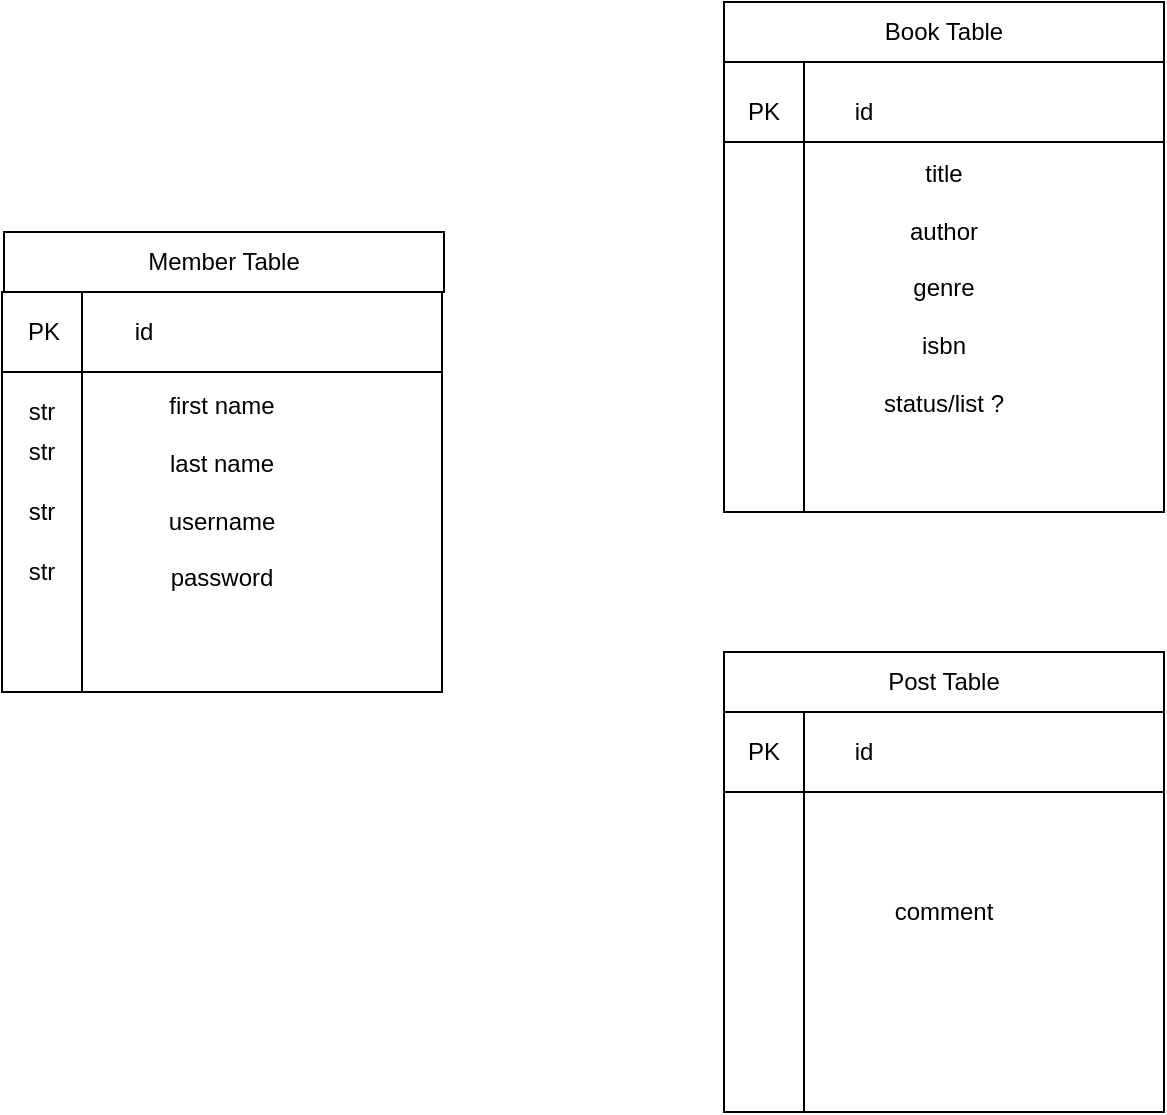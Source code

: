 <mxfile version="13.10.0" type="embed">
    <diagram id="e7cXwH6r_yYMy_7RqmJk" name="Page-1">
        <mxGraphModel dx="943" dy="708" grid="1" gridSize="10" guides="1" tooltips="1" connect="1" arrows="1" fold="1" page="1" pageScale="1" pageWidth="850" pageHeight="1100" math="0" shadow="0">
            <root>
                <mxCell id="0"/>
                <mxCell id="1" parent="0"/>
                <mxCell id="6YbCgSacSCpo9KkrC0tL-1" value="first name&lt;br&gt;&lt;br&gt;last name&lt;br&gt;&lt;br&gt;username&lt;br&gt;&lt;br&gt;password" style="shape=internalStorage;whiteSpace=wrap;html=1;backgroundOutline=1;dx=40;dy=40;" parent="1" vertex="1">
                    <mxGeometry x="79" y="200" width="220" height="200" as="geometry"/>
                </mxCell>
                <mxCell id="6YbCgSacSCpo9KkrC0tL-2" value="Member Table" style="rounded=0;whiteSpace=wrap;html=1;" parent="1" vertex="1">
                    <mxGeometry x="80" y="170" width="220" height="30" as="geometry"/>
                </mxCell>
                <mxCell id="2" value="PK" style="text;html=1;strokeColor=none;fillColor=none;align=center;verticalAlign=middle;whiteSpace=wrap;rounded=0;" vertex="1" parent="1">
                    <mxGeometry x="80" y="210" width="40" height="20" as="geometry"/>
                </mxCell>
                <mxCell id="3" value="id" style="text;html=1;strokeColor=none;fillColor=none;align=center;verticalAlign=middle;whiteSpace=wrap;rounded=0;" vertex="1" parent="1">
                    <mxGeometry x="130" y="210" width="40" height="20" as="geometry"/>
                </mxCell>
                <mxCell id="4" value="str" style="text;html=1;strokeColor=none;fillColor=none;align=center;verticalAlign=middle;whiteSpace=wrap;rounded=0;" vertex="1" parent="1">
                    <mxGeometry x="79" y="250" width="40" height="20" as="geometry"/>
                </mxCell>
                <mxCell id="5" value="str" style="text;html=1;strokeColor=none;fillColor=none;align=center;verticalAlign=middle;whiteSpace=wrap;rounded=0;" vertex="1" parent="1">
                    <mxGeometry x="79" y="270" width="40" height="20" as="geometry"/>
                </mxCell>
                <mxCell id="6" value="str" style="text;html=1;strokeColor=none;fillColor=none;align=center;verticalAlign=middle;whiteSpace=wrap;rounded=0;" vertex="1" parent="1">
                    <mxGeometry x="79" y="300" width="40" height="20" as="geometry"/>
                </mxCell>
                <mxCell id="7" value="str" style="text;html=1;strokeColor=none;fillColor=none;align=center;verticalAlign=middle;whiteSpace=wrap;rounded=0;" vertex="1" parent="1">
                    <mxGeometry x="79" y="330" width="40" height="20" as="geometry"/>
                </mxCell>
                <mxCell id="8" value="title&lt;br&gt;&lt;br&gt;author&lt;br&gt;&lt;br&gt;genre&lt;br&gt;&lt;br&gt;isbn&lt;br&gt;&lt;br&gt;status/list ?" style="shape=internalStorage;whiteSpace=wrap;html=1;backgroundOutline=1;dx=40;dy=40;" vertex="1" parent="1">
                    <mxGeometry x="440" y="85" width="220" height="225" as="geometry"/>
                </mxCell>
                <mxCell id="9" value="comment" style="shape=internalStorage;whiteSpace=wrap;html=1;backgroundOutline=1;dx=40;dy=40;" vertex="1" parent="1">
                    <mxGeometry x="440" y="410" width="220" height="200" as="geometry"/>
                </mxCell>
                <mxCell id="10" value="Book Table" style="rounded=0;whiteSpace=wrap;html=1;" vertex="1" parent="1">
                    <mxGeometry x="440" y="55" width="220" height="30" as="geometry"/>
                </mxCell>
                <mxCell id="11" value="Post Table" style="rounded=0;whiteSpace=wrap;html=1;" vertex="1" parent="1">
                    <mxGeometry x="440" y="380" width="220" height="30" as="geometry"/>
                </mxCell>
                <mxCell id="12" value="PK" style="text;html=1;strokeColor=none;fillColor=none;align=center;verticalAlign=middle;whiteSpace=wrap;rounded=0;" vertex="1" parent="1">
                    <mxGeometry x="440" y="100" width="40" height="20" as="geometry"/>
                </mxCell>
                <mxCell id="13" value="id" style="text;html=1;strokeColor=none;fillColor=none;align=center;verticalAlign=middle;whiteSpace=wrap;rounded=0;" vertex="1" parent="1">
                    <mxGeometry x="490" y="100" width="40" height="20" as="geometry"/>
                </mxCell>
                <mxCell id="14" value="id" style="text;html=1;strokeColor=none;fillColor=none;align=center;verticalAlign=middle;whiteSpace=wrap;rounded=0;" vertex="1" parent="1">
                    <mxGeometry x="490" y="420" width="40" height="20" as="geometry"/>
                </mxCell>
                <mxCell id="15" value="PK" style="text;html=1;strokeColor=none;fillColor=none;align=center;verticalAlign=middle;whiteSpace=wrap;rounded=0;" vertex="1" parent="1">
                    <mxGeometry x="440" y="420" width="40" height="20" as="geometry"/>
                </mxCell>
            </root>
        </mxGraphModel>
    </diagram>
</mxfile>